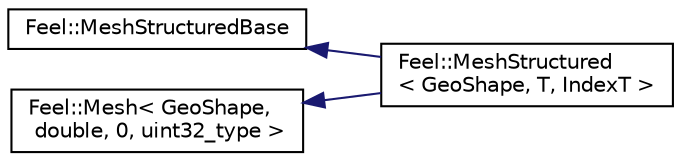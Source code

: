 digraph "Graphical Class Hierarchy"
{
 // LATEX_PDF_SIZE
  edge [fontname="Helvetica",fontsize="10",labelfontname="Helvetica",labelfontsize="10"];
  node [fontname="Helvetica",fontsize="10",shape=record];
  rankdir="LR";
  Node667 [label="Feel::MeshStructuredBase",height=0.2,width=0.4,color="black", fillcolor="white", style="filled",URL="$structFeel_1_1MeshStructuredBase.html",tooltip="Structured mesh class."];
  Node667 -> Node1 [dir="back",color="midnightblue",fontsize="10",style="solid",fontname="Helvetica"];
  Node1 [label="Feel::MeshStructured\l\< GeoShape, T, IndexT \>",height=0.2,width=0.4,color="black", fillcolor="white", style="filled",URL="$classFeel_1_1MeshStructured.html",tooltip=" "];
  Node0 [label="Feel::Mesh\< GeoShape,\l double, 0, uint32_type \>",height=0.2,width=0.4,color="black", fillcolor="white", style="filled",URL="$classFeel_1_1Mesh.html",tooltip=" "];
  Node0 -> Node1 [dir="back",color="midnightblue",fontsize="10",style="solid",fontname="Helvetica"];
}
